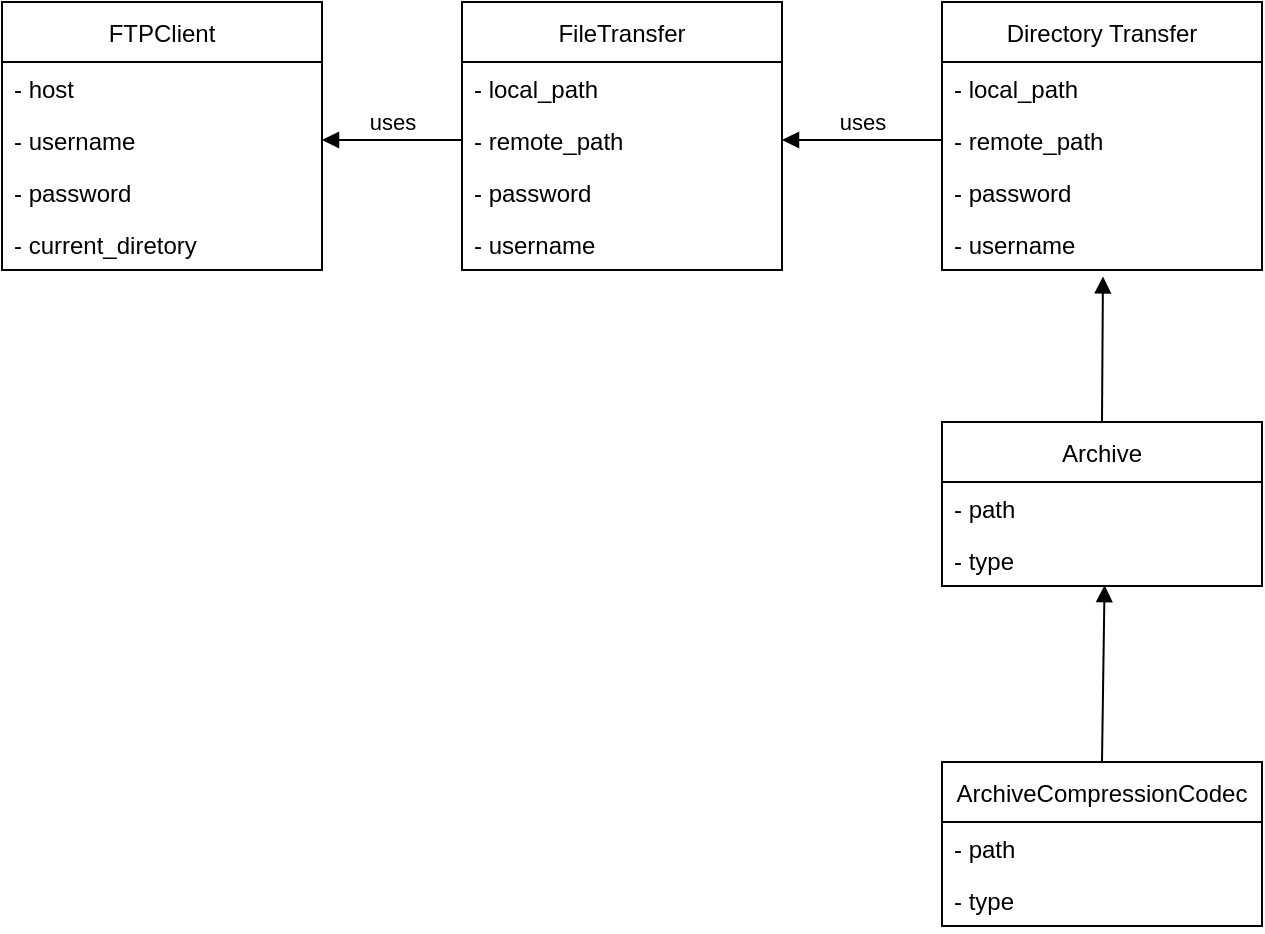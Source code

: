 <mxfile version="16.1.2" type="device"><diagram id="X9LlXWgSrFPNZfZ7RgEq" name="Page-1"><mxGraphModel dx="1038" dy="649" grid="1" gridSize="10" guides="1" tooltips="1" connect="1" arrows="1" fold="1" page="1" pageScale="1" pageWidth="827" pageHeight="1169" math="0" shadow="0"><root><mxCell id="0"/><mxCell id="1" parent="0"/><mxCell id="LaAvOYZZFhr-ubhmpERT-1" value="FTPClient" style="swimlane;fontStyle=0;childLayout=stackLayout;horizontal=1;startSize=30;fillColor=none;horizontalStack=0;resizeParent=1;resizeParentMax=0;resizeLast=0;collapsible=1;marginBottom=0;" vertex="1" parent="1"><mxGeometry x="90" y="70" width="160" height="134" as="geometry"/></mxCell><mxCell id="LaAvOYZZFhr-ubhmpERT-2" value="- host" style="text;strokeColor=none;fillColor=none;align=left;verticalAlign=top;spacingLeft=4;spacingRight=4;overflow=hidden;rotatable=0;points=[[0,0.5],[1,0.5]];portConstraint=eastwest;" vertex="1" parent="LaAvOYZZFhr-ubhmpERT-1"><mxGeometry y="30" width="160" height="26" as="geometry"/></mxCell><mxCell id="LaAvOYZZFhr-ubhmpERT-3" value="- username" style="text;strokeColor=none;fillColor=none;align=left;verticalAlign=top;spacingLeft=4;spacingRight=4;overflow=hidden;rotatable=0;points=[[0,0.5],[1,0.5]];portConstraint=eastwest;" vertex="1" parent="LaAvOYZZFhr-ubhmpERT-1"><mxGeometry y="56" width="160" height="26" as="geometry"/></mxCell><mxCell id="LaAvOYZZFhr-ubhmpERT-4" value="- password" style="text;strokeColor=none;fillColor=none;align=left;verticalAlign=top;spacingLeft=4;spacingRight=4;overflow=hidden;rotatable=0;points=[[0,0.5],[1,0.5]];portConstraint=eastwest;" vertex="1" parent="LaAvOYZZFhr-ubhmpERT-1"><mxGeometry y="82" width="160" height="26" as="geometry"/></mxCell><mxCell id="LaAvOYZZFhr-ubhmpERT-29" value="- current_diretory" style="text;strokeColor=none;fillColor=none;align=left;verticalAlign=top;spacingLeft=4;spacingRight=4;overflow=hidden;rotatable=0;points=[[0,0.5],[1,0.5]];portConstraint=eastwest;" vertex="1" parent="LaAvOYZZFhr-ubhmpERT-1"><mxGeometry y="108" width="160" height="26" as="geometry"/></mxCell><mxCell id="LaAvOYZZFhr-ubhmpERT-5" value="FileTransfer" style="swimlane;fontStyle=0;childLayout=stackLayout;horizontal=1;startSize=30;fillColor=none;horizontalStack=0;resizeParent=1;resizeParentMax=0;resizeLast=0;collapsible=1;marginBottom=0;" vertex="1" parent="1"><mxGeometry x="320" y="70" width="160" height="134" as="geometry"/></mxCell><mxCell id="LaAvOYZZFhr-ubhmpERT-6" value="- local_path" style="text;strokeColor=none;fillColor=none;align=left;verticalAlign=top;spacingLeft=4;spacingRight=4;overflow=hidden;rotatable=0;points=[[0,0.5],[1,0.5]];portConstraint=eastwest;" vertex="1" parent="LaAvOYZZFhr-ubhmpERT-5"><mxGeometry y="30" width="160" height="26" as="geometry"/></mxCell><mxCell id="LaAvOYZZFhr-ubhmpERT-7" value="- remote_path" style="text;strokeColor=none;fillColor=none;align=left;verticalAlign=top;spacingLeft=4;spacingRight=4;overflow=hidden;rotatable=0;points=[[0,0.5],[1,0.5]];portConstraint=eastwest;" vertex="1" parent="LaAvOYZZFhr-ubhmpERT-5"><mxGeometry y="56" width="160" height="26" as="geometry"/></mxCell><mxCell id="LaAvOYZZFhr-ubhmpERT-8" value="- password" style="text;strokeColor=none;fillColor=none;align=left;verticalAlign=top;spacingLeft=4;spacingRight=4;overflow=hidden;rotatable=0;points=[[0,0.5],[1,0.5]];portConstraint=eastwest;" vertex="1" parent="LaAvOYZZFhr-ubhmpERT-5"><mxGeometry y="82" width="160" height="26" as="geometry"/></mxCell><mxCell id="LaAvOYZZFhr-ubhmpERT-9" value="- username" style="text;strokeColor=none;fillColor=none;align=left;verticalAlign=top;spacingLeft=4;spacingRight=4;overflow=hidden;rotatable=0;points=[[0,0.5],[1,0.5]];portConstraint=eastwest;" vertex="1" parent="LaAvOYZZFhr-ubhmpERT-5"><mxGeometry y="108" width="160" height="26" as="geometry"/></mxCell><mxCell id="LaAvOYZZFhr-ubhmpERT-10" value="Directory Transfer" style="swimlane;fontStyle=0;childLayout=stackLayout;horizontal=1;startSize=30;fillColor=none;horizontalStack=0;resizeParent=1;resizeParentMax=0;resizeLast=0;collapsible=1;marginBottom=0;" vertex="1" parent="1"><mxGeometry x="560" y="70" width="160" height="134" as="geometry"/></mxCell><mxCell id="LaAvOYZZFhr-ubhmpERT-11" value="- local_path" style="text;strokeColor=none;fillColor=none;align=left;verticalAlign=top;spacingLeft=4;spacingRight=4;overflow=hidden;rotatable=0;points=[[0,0.5],[1,0.5]];portConstraint=eastwest;" vertex="1" parent="LaAvOYZZFhr-ubhmpERT-10"><mxGeometry y="30" width="160" height="26" as="geometry"/></mxCell><mxCell id="LaAvOYZZFhr-ubhmpERT-12" value="- remote_path" style="text;strokeColor=none;fillColor=none;align=left;verticalAlign=top;spacingLeft=4;spacingRight=4;overflow=hidden;rotatable=0;points=[[0,0.5],[1,0.5]];portConstraint=eastwest;" vertex="1" parent="LaAvOYZZFhr-ubhmpERT-10"><mxGeometry y="56" width="160" height="26" as="geometry"/></mxCell><mxCell id="LaAvOYZZFhr-ubhmpERT-13" value="- password" style="text;strokeColor=none;fillColor=none;align=left;verticalAlign=top;spacingLeft=4;spacingRight=4;overflow=hidden;rotatable=0;points=[[0,0.5],[1,0.5]];portConstraint=eastwest;" vertex="1" parent="LaAvOYZZFhr-ubhmpERT-10"><mxGeometry y="82" width="160" height="26" as="geometry"/></mxCell><mxCell id="LaAvOYZZFhr-ubhmpERT-14" value="- username" style="text;strokeColor=none;fillColor=none;align=left;verticalAlign=top;spacingLeft=4;spacingRight=4;overflow=hidden;rotatable=0;points=[[0,0.5],[1,0.5]];portConstraint=eastwest;" vertex="1" parent="LaAvOYZZFhr-ubhmpERT-10"><mxGeometry y="108" width="160" height="26" as="geometry"/></mxCell><mxCell id="LaAvOYZZFhr-ubhmpERT-15" value="Archive" style="swimlane;fontStyle=0;childLayout=stackLayout;horizontal=1;startSize=30;fillColor=none;horizontalStack=0;resizeParent=1;resizeParentMax=0;resizeLast=0;collapsible=1;marginBottom=0;" vertex="1" parent="1"><mxGeometry x="560" y="280" width="160" height="82" as="geometry"/></mxCell><mxCell id="LaAvOYZZFhr-ubhmpERT-16" value="- path" style="text;strokeColor=none;fillColor=none;align=left;verticalAlign=top;spacingLeft=4;spacingRight=4;overflow=hidden;rotatable=0;points=[[0,0.5],[1,0.5]];portConstraint=eastwest;" vertex="1" parent="LaAvOYZZFhr-ubhmpERT-15"><mxGeometry y="30" width="160" height="26" as="geometry"/></mxCell><mxCell id="LaAvOYZZFhr-ubhmpERT-17" value="- type" style="text;strokeColor=none;fillColor=none;align=left;verticalAlign=top;spacingLeft=4;spacingRight=4;overflow=hidden;rotatable=0;points=[[0,0.5],[1,0.5]];portConstraint=eastwest;" vertex="1" parent="LaAvOYZZFhr-ubhmpERT-15"><mxGeometry y="56" width="160" height="26" as="geometry"/></mxCell><mxCell id="LaAvOYZZFhr-ubhmpERT-20" value="ArchiveCompressionCodec" style="swimlane;fontStyle=0;childLayout=stackLayout;horizontal=1;startSize=30;fillColor=none;horizontalStack=0;resizeParent=1;resizeParentMax=0;resizeLast=0;collapsible=1;marginBottom=0;" vertex="1" parent="1"><mxGeometry x="560" y="450" width="160" height="82" as="geometry"/></mxCell><mxCell id="LaAvOYZZFhr-ubhmpERT-21" value="- path" style="text;strokeColor=none;fillColor=none;align=left;verticalAlign=top;spacingLeft=4;spacingRight=4;overflow=hidden;rotatable=0;points=[[0,0.5],[1,0.5]];portConstraint=eastwest;" vertex="1" parent="LaAvOYZZFhr-ubhmpERT-20"><mxGeometry y="30" width="160" height="26" as="geometry"/></mxCell><mxCell id="LaAvOYZZFhr-ubhmpERT-22" value="- type" style="text;strokeColor=none;fillColor=none;align=left;verticalAlign=top;spacingLeft=4;spacingRight=4;overflow=hidden;rotatable=0;points=[[0,0.5],[1,0.5]];portConstraint=eastwest;" vertex="1" parent="LaAvOYZZFhr-ubhmpERT-20"><mxGeometry y="56" width="160" height="26" as="geometry"/></mxCell><mxCell id="LaAvOYZZFhr-ubhmpERT-23" value="uses" style="html=1;verticalAlign=bottom;endArrow=block;rounded=0;exitX=0;exitY=0.5;exitDx=0;exitDy=0;entryX=1;entryY=0.5;entryDx=0;entryDy=0;" edge="1" parent="1" source="LaAvOYZZFhr-ubhmpERT-7" target="LaAvOYZZFhr-ubhmpERT-3"><mxGeometry width="80" relative="1" as="geometry"><mxPoint x="370" y="330" as="sourcePoint"/><mxPoint x="450" y="330" as="targetPoint"/></mxGeometry></mxCell><mxCell id="LaAvOYZZFhr-ubhmpERT-24" value="uses" style="html=1;verticalAlign=bottom;endArrow=block;rounded=0;exitX=0;exitY=0.5;exitDx=0;exitDy=0;entryX=1;entryY=0.5;entryDx=0;entryDy=0;" edge="1" parent="1" source="LaAvOYZZFhr-ubhmpERT-12" target="LaAvOYZZFhr-ubhmpERT-7"><mxGeometry width="80" relative="1" as="geometry"><mxPoint x="430" y="280" as="sourcePoint"/><mxPoint x="510" y="280" as="targetPoint"/></mxGeometry></mxCell><mxCell id="LaAvOYZZFhr-ubhmpERT-26" value="" style="html=1;verticalAlign=bottom;endArrow=block;rounded=0;entryX=0.503;entryY=1.123;entryDx=0;entryDy=0;entryPerimeter=0;exitX=0.5;exitY=0;exitDx=0;exitDy=0;" edge="1" parent="1" source="LaAvOYZZFhr-ubhmpERT-15" target="LaAvOYZZFhr-ubhmpERT-14"><mxGeometry width="80" relative="1" as="geometry"><mxPoint x="260" y="350" as="sourcePoint"/><mxPoint x="340" y="350" as="targetPoint"/></mxGeometry></mxCell><mxCell id="LaAvOYZZFhr-ubhmpERT-27" value="" style="html=1;verticalAlign=bottom;endArrow=block;rounded=0;entryX=0.508;entryY=0.985;entryDx=0;entryDy=0;entryPerimeter=0;exitX=0.5;exitY=0;exitDx=0;exitDy=0;" edge="1" parent="1" source="LaAvOYZZFhr-ubhmpERT-20" target="LaAvOYZZFhr-ubhmpERT-17"><mxGeometry width="80" relative="1" as="geometry"><mxPoint x="290" y="420" as="sourcePoint"/><mxPoint x="370" y="420" as="targetPoint"/></mxGeometry></mxCell></root></mxGraphModel></diagram></mxfile>